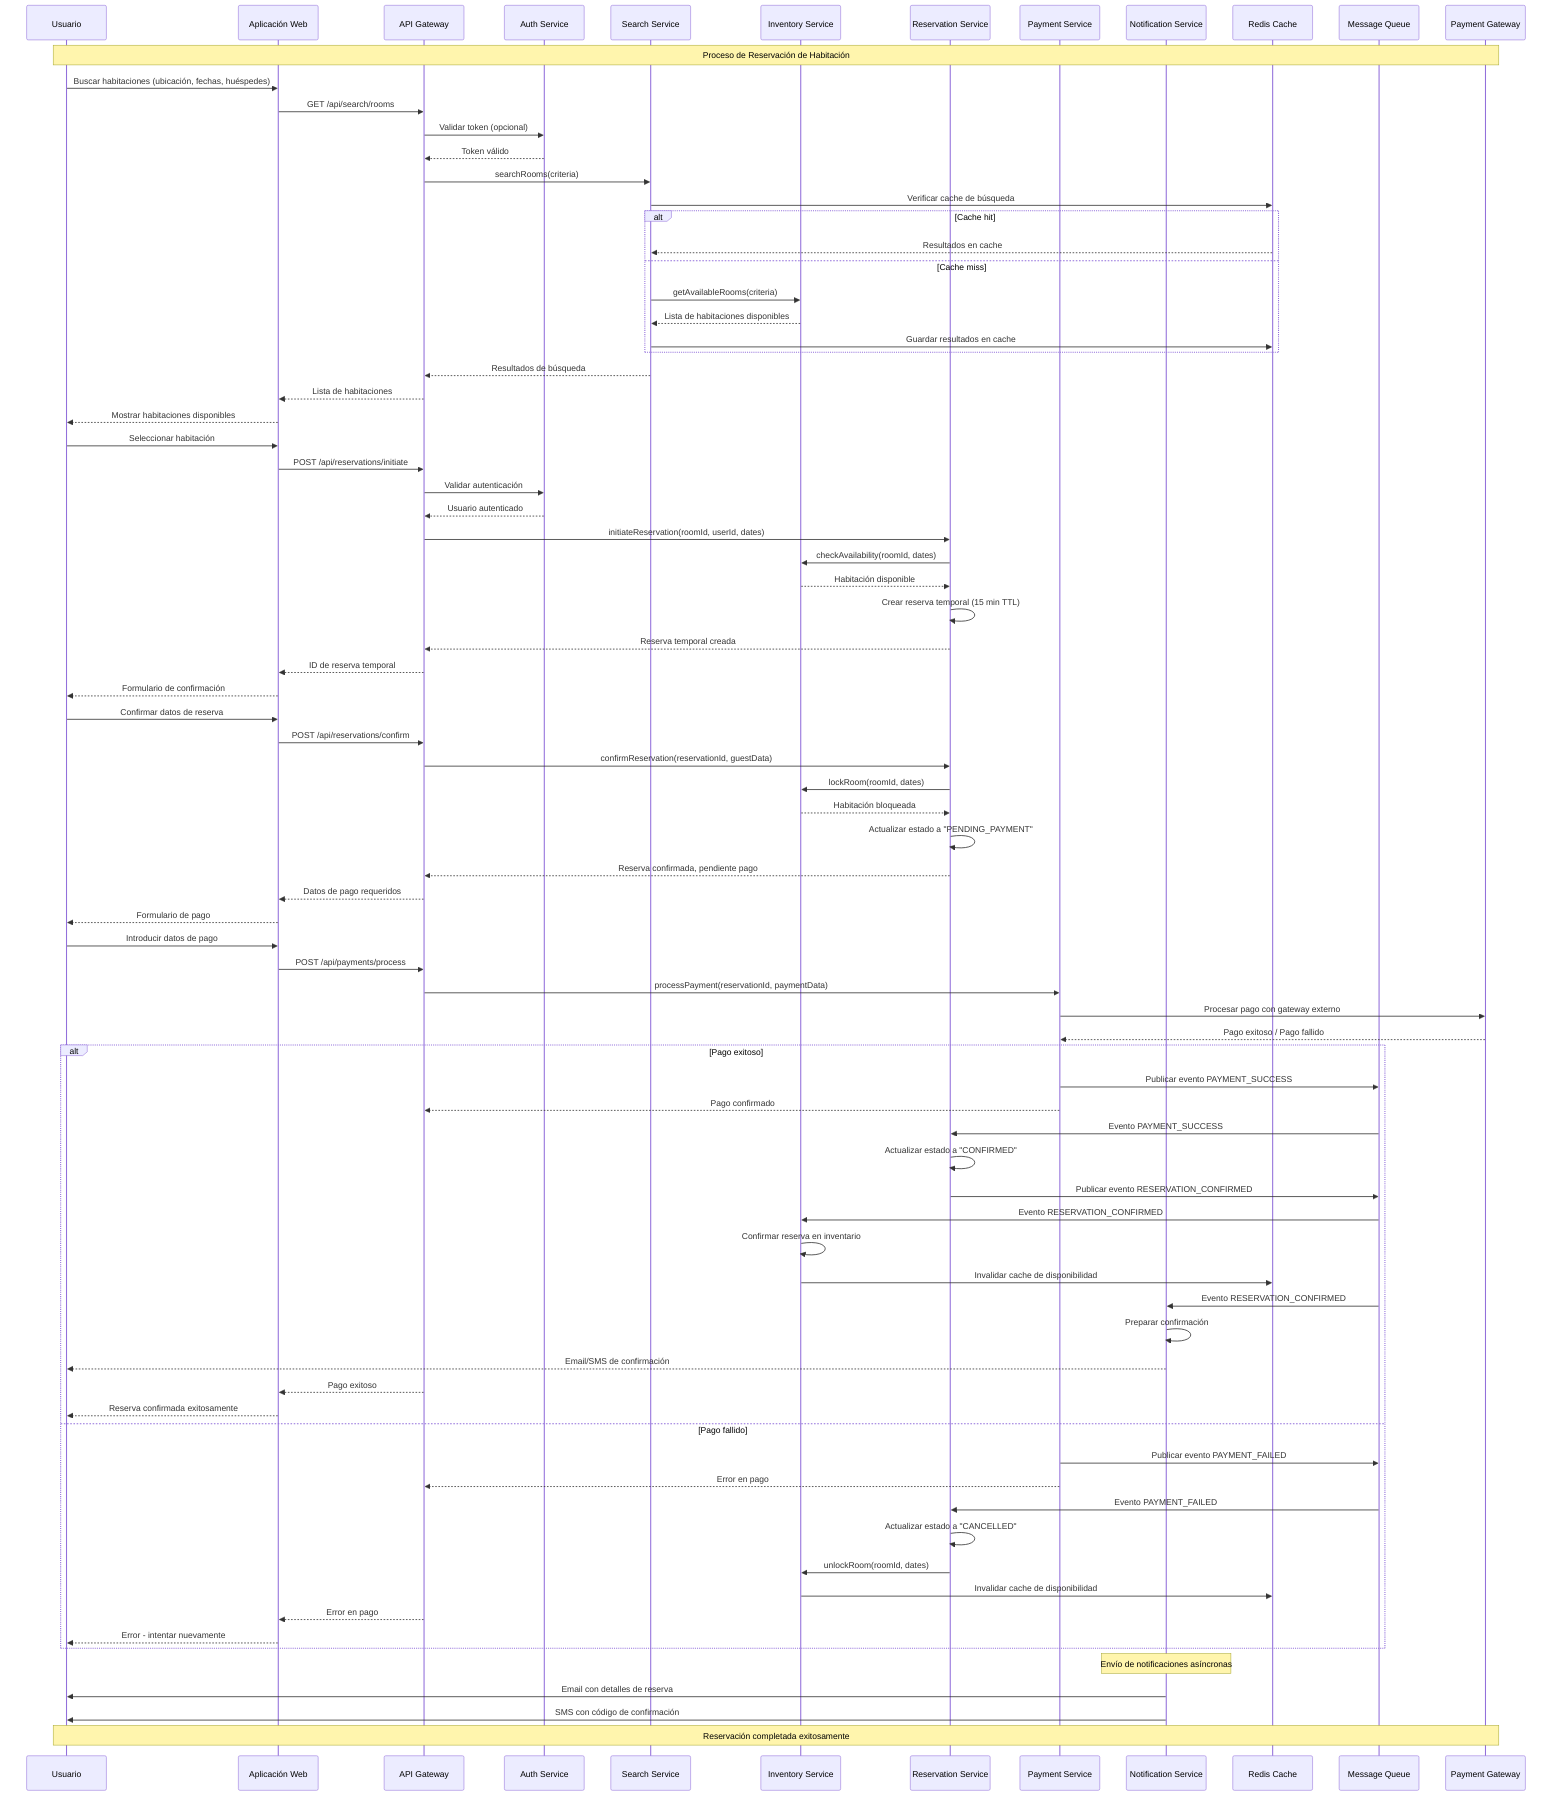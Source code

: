 sequenceDiagram
    participant User as Usuario
    participant WebApp as Aplicación Web
    participant Gateway as API Gateway
    participant Auth as Auth Service
    participant Search as Search Service
    participant Inventory as Inventory Service
    participant Reservation as Reservation Service
    participant Payment as Payment Service
    participant Notification as Notification Service
    participant Cache as Redis Cache
    participant Queue as Message Queue
    participant ExtPay as Payment Gateway

    Note over User, ExtPay: Proceso de Reservación de Habitación

    %% 1. Búsqueda de habitaciones
    User->>WebApp: Buscar habitaciones (ubicación, fechas, huéspedes)
    WebApp->>Gateway: GET /api/search/rooms
    Gateway->>Auth: Validar token (opcional)
    Auth-->>Gateway: Token válido
    Gateway->>Search: searchRooms(criteria)
    
    Search->>Cache: Verificar cache de búsqueda
    alt Cache hit
        Cache-->>Search: Resultados en cache
    else Cache miss
        Search->>Inventory: getAvailableRooms(criteria)
        Inventory-->>Search: Lista de habitaciones disponibles
        Search->>Cache: Guardar resultados en cache
    end
    
    Search-->>Gateway: Resultados de búsqueda
    Gateway-->>WebApp: Lista de habitaciones
    WebApp-->>User: Mostrar habitaciones disponibles

    %% 2. Selección y inicio de reserva
    User->>WebApp: Seleccionar habitación
    WebApp->>Gateway: POST /api/reservations/initiate
    Gateway->>Auth: Validar autenticación
    Auth-->>Gateway: Usuario autenticado
    
    Gateway->>Reservation: initiateReservation(roomId, userId, dates)
    Reservation->>Inventory: checkAvailability(roomId, dates)
    Inventory-->>Reservation: Habitación disponible
    
    Reservation->>Reservation: Crear reserva temporal (15 min TTL)
    Reservation-->>Gateway: Reserva temporal creada
    Gateway-->>WebApp: ID de reserva temporal
    WebApp-->>User: Formulario de confirmación

    %% 3. Confirmación de datos
    User->>WebApp: Confirmar datos de reserva
    WebApp->>Gateway: POST /api/reservations/confirm
    Gateway->>Reservation: confirmReservation(reservationId, guestData)
    
    Reservation->>Inventory: lockRoom(roomId, dates)
    Inventory-->>Reservation: Habitación bloqueada
    
    Reservation->>Reservation: Actualizar estado a "PENDING_PAYMENT"
    Reservation-->>Gateway: Reserva confirmada, pendiente pago
    Gateway-->>WebApp: Datos de pago requeridos
    WebApp-->>User: Formulario de pago

    %% 4. Procesamiento de pago
    User->>WebApp: Introducir datos de pago
    WebApp->>Gateway: POST /api/payments/process
    Gateway->>Payment: processPayment(reservationId, paymentData)
    
    Payment->>ExtPay: Procesar pago con gateway externo
    ExtPay-->>Payment: Pago exitoso / Pago fallido
    
    alt Pago exitoso
        Payment->>Queue: Publicar evento PAYMENT_SUCCESS
        Payment-->>Gateway: Pago confirmado
        
        %% Procesar evento de pago exitoso
        Queue->>Reservation: Evento PAYMENT_SUCCESS
        Reservation->>Reservation: Actualizar estado a "CONFIRMED"
        Reservation->>Queue: Publicar evento RESERVATION_CONFIRMED
        
        Queue->>Inventory: Evento RESERVATION_CONFIRMED
        Inventory->>Inventory: Confirmar reserva en inventario
        Inventory->>Cache: Invalidar cache de disponibilidad
        
        Queue->>Notification: Evento RESERVATION_CONFIRMED
        Notification->>Notification: Preparar confirmación
        Notification-->>User: Email/SMS de confirmación
        
        Gateway-->>WebApp: Pago exitoso
        WebApp-->>User: Reserva confirmada exitosamente
        
    else Pago fallido
        Payment->>Queue: Publicar evento PAYMENT_FAILED
        Payment-->>Gateway: Error en pago
        
        Queue->>Reservation: Evento PAYMENT_FAILED
        Reservation->>Reservation: Actualizar estado a "CANCELLED"
        Reservation->>Inventory: unlockRoom(roomId, dates)
        Inventory->>Cache: Invalidar cache de disponibilidad
        
        Gateway-->>WebApp: Error en pago
        WebApp-->>User: Error - intentar nuevamente
    end

    %% 5. Notificaciones adicionales
    Note over Notification: Envío de notificaciones asíncronas
    Notification->>User: Email con detalles de reserva
    Notification->>User: SMS con código de confirmación

    Note over User, ExtPay: Reservación completada exitosamente